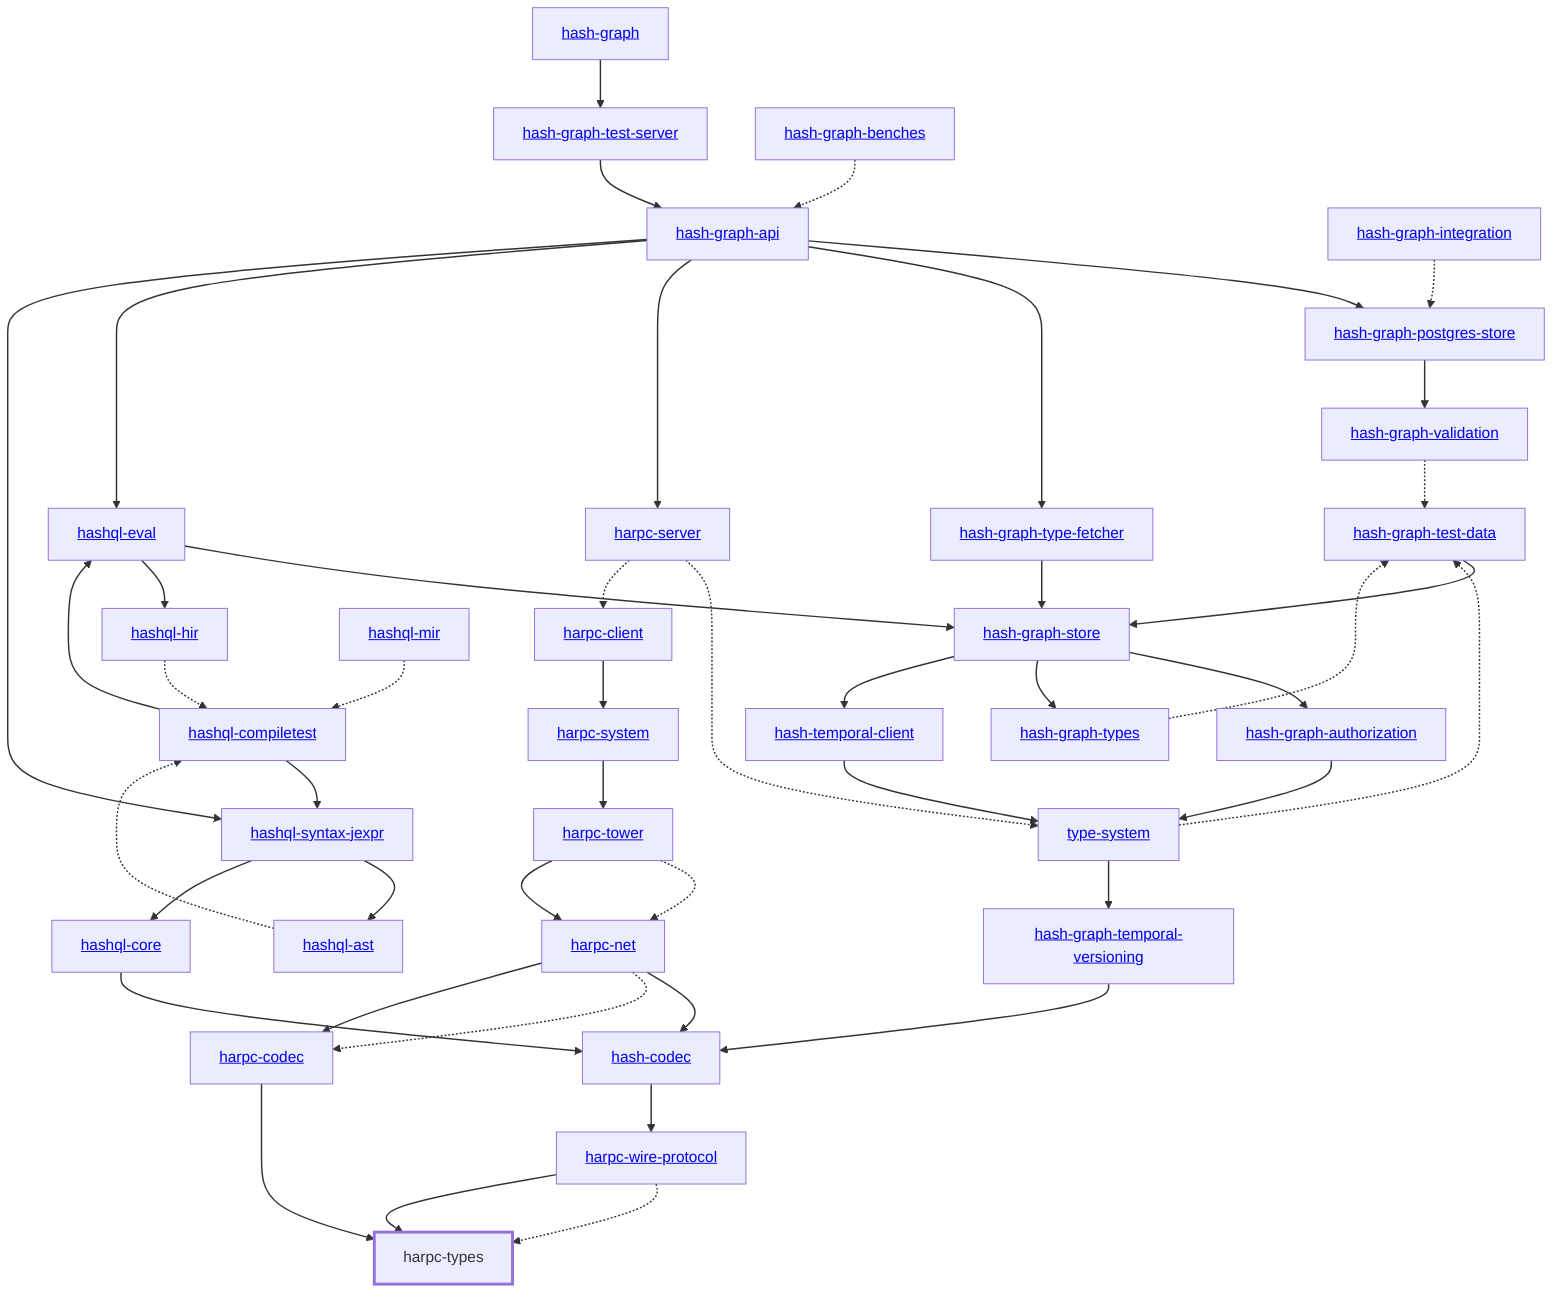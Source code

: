 graph TD
    linkStyle default stroke-width:1.5px
    classDef default stroke-width:1px
    classDef root stroke-width:3px
    classDef dev stroke-width:1px
    classDef build stroke-width:1px
    %% Legend
    %% --> : Normal dependency
    %% -.-> : Dev dependency
    %% ---> : Build dependency
    0[<a href="../hash_graph/index.html">hash-graph</a>]
    1[<a href="../type_system/index.html">type-system</a>]
    2[<a href="../hash_codec/index.html">hash-codec</a>]
    3[<a href="../hash_graph_api/index.html">hash-graph-api</a>]
    4[<a href="../hash_graph_authorization/index.html">hash-graph-authorization</a>]
    5[<a href="../hash_graph_postgres_store/index.html">hash-graph-postgres-store</a>]
    6[<a href="../hash_graph_store/index.html">hash-graph-store</a>]
    7[<a href="../hash_graph_temporal_versioning/index.html">hash-graph-temporal-versioning</a>]
    8[<a href="../hash_graph_test_server/index.html">hash-graph-test-server</a>]
    9[<a href="../hash_graph_type_fetcher/index.html">hash-graph-type-fetcher</a>]
    10[<a href="../hash_graph_types/index.html">hash-graph-types</a>]
    11[<a href="../hash_graph_validation/index.html">hash-graph-validation</a>]
    12[<a href="../harpc_client/index.html">harpc-client</a>]
    13[<a href="../harpc_codec/index.html">harpc-codec</a>]
    14[<a href="../harpc_net/index.html">harpc-net</a>]
    15[<a href="../harpc_server/index.html">harpc-server</a>]
    16[<a href="../harpc_system/index.html">harpc-system</a>]
    17[<a href="../harpc_tower/index.html">harpc-tower</a>]
    18[harpc-types]
    class 18 root
    19[<a href="../harpc_wire_protocol/index.html">harpc-wire-protocol</a>]
    20[<a href="../hashql_ast/index.html">hashql-ast</a>]
    21[<a href="../hashql_compiletest/index.html">hashql-compiletest</a>]
    22[<a href="../hashql_core/index.html">hashql-core</a>]
    23[<a href="../hashql_eval/index.html">hashql-eval</a>]
    24[<a href="../hashql_hir/index.html">hashql-hir</a>]
    25[<a href="../hashql_mir/index.html">hashql-mir</a>]
    26[<a href="../hashql_syntax_jexpr/index.html">hashql-syntax-jexpr</a>]
    27[<a href="../hash_temporal_client/index.html">hash-temporal-client</a>]
    28[<a href="../hash_graph_benches/index.html">hash-graph-benches</a>]
    29[<a href="../hash_graph_integration/index.html">hash-graph-integration</a>]
    30[<a href="../hash_graph_test_data/index.html">hash-graph-test-data</a>]
    0 --> 8
    1 --> 7
    1 -.-> 30
    2 --> 19
    3 --> 5
    3 --> 9
    3 --> 15
    3 --> 23
    3 --> 26
    4 --> 1
    5 --> 11
    6 --> 4
    6 --> 10
    6 --> 27
    7 --> 2
    8 --> 3
    9 --> 6
    10 -.-> 30
    11 -.-> 30
    12 --> 16
    13 --> 18
    14 --> 2
    14 -.-> 13
    14 --> 13
    15 -.-> 1
    15 -.-> 12
    16 --> 17
    17 -.-> 14
    17 --> 14
    19 -.-> 18
    19 --> 18
    20 -.-> 21
    21 --> 23
    21 --> 26
    22 --> 2
    23 --> 6
    23 --> 24
    24 -.-> 21
    25 -.-> 21
    26 --> 20
    26 --> 22
    27 --> 1
    28 -.-> 3
    29 -.-> 5
    30 --> 6